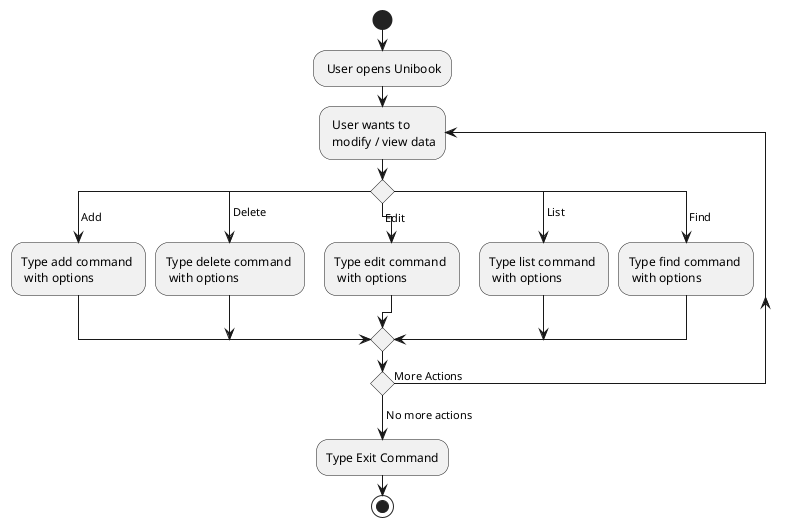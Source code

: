 @startuml

start

: User opens Unibook;

repeat : User wants to \n modify / view data
switch ()
case ( Add )
  :Type add command \n with options;
case ( Delete )
  :Type delete command \n with options;
case ( Edit )
  :Type edit command \n with options;
case ( List )
  :Type list command \n with options;
case ( Find )
  :Type find command \n with options;
endswitch

repeat while () is (More Actions)
->No more actions;
:Type Exit Command;
stop

@enduml
